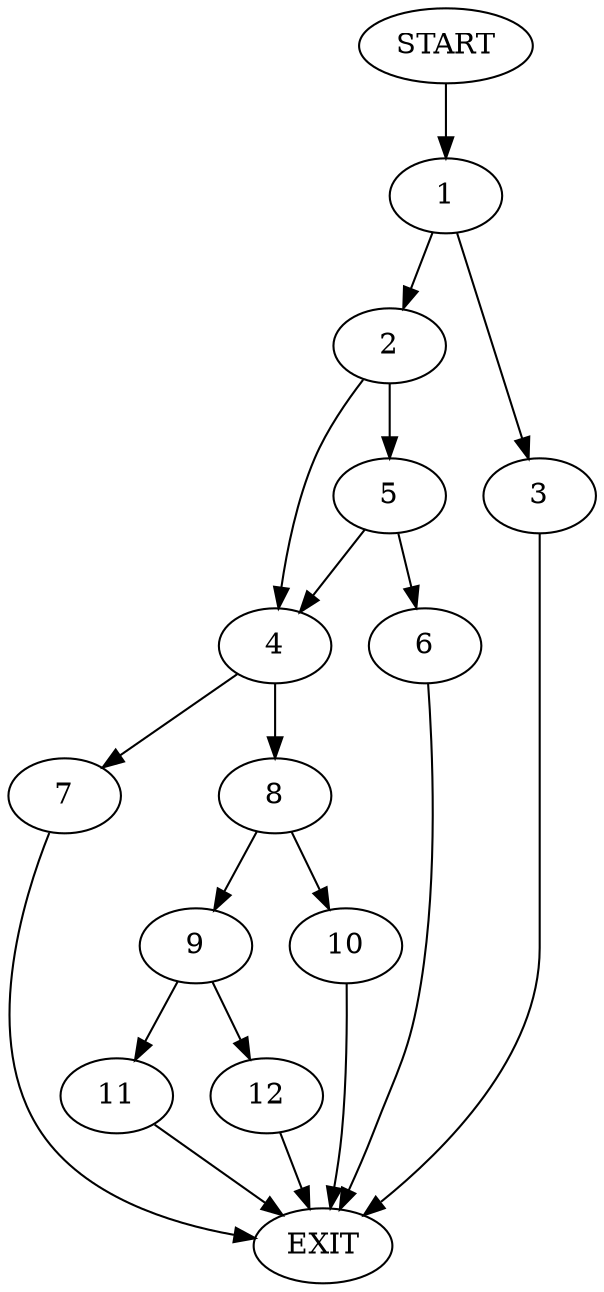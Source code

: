 digraph {
0 [label="START"]
13 [label="EXIT"]
0 -> 1
1 -> 2
1 -> 3
3 -> 13
2 -> 4
2 -> 5
5 -> 4
5 -> 6
4 -> 7
4 -> 8
6 -> 13
8 -> 9
8 -> 10
7 -> 13
9 -> 11
9 -> 12
10 -> 13
11 -> 13
12 -> 13
}
